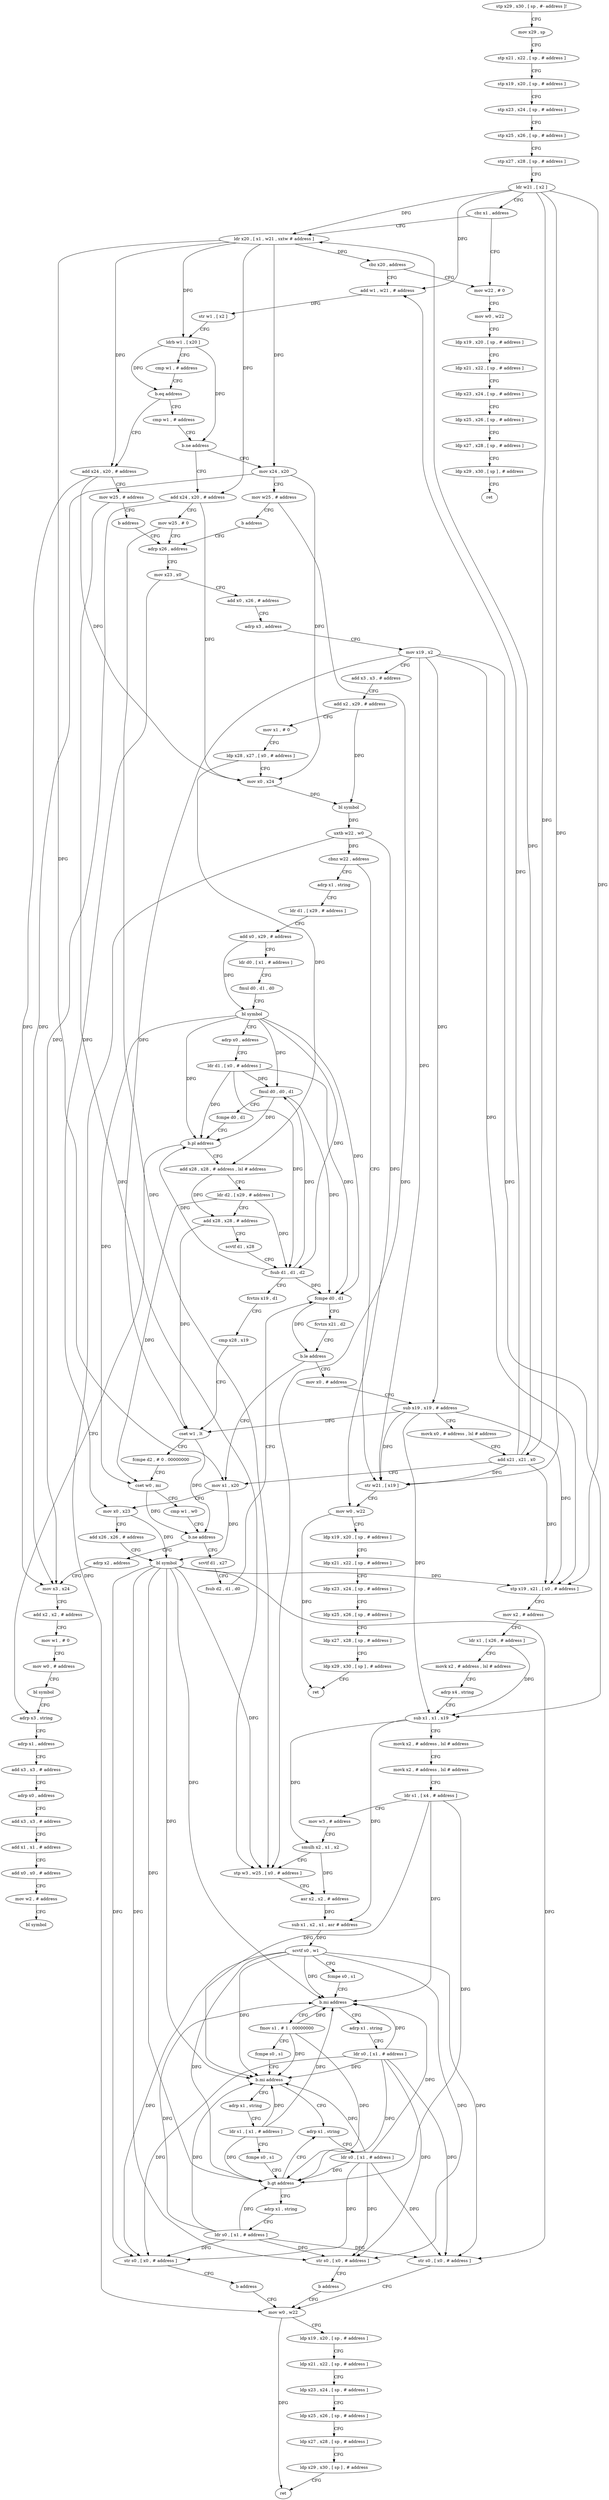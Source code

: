 digraph "func" {
"4273048" [label = "stp x29 , x30 , [ sp , #- address ]!" ]
"4273052" [label = "mov x29 , sp" ]
"4273056" [label = "stp x21 , x22 , [ sp , # address ]" ]
"4273060" [label = "stp x19 , x20 , [ sp , # address ]" ]
"4273064" [label = "stp x23 , x24 , [ sp , # address ]" ]
"4273068" [label = "stp x25 , x26 , [ sp , # address ]" ]
"4273072" [label = "stp x27 , x28 , [ sp , # address ]" ]
"4273076" [label = "ldr w21 , [ x2 ]" ]
"4273080" [label = "cbz x1 , address" ]
"4273216" [label = "mov w22 , # 0" ]
"4273084" [label = "ldr x20 , [ x1 , w21 , sxtw # address ]" ]
"4273220" [label = "mov w0 , w22" ]
"4273224" [label = "ldp x19 , x20 , [ sp , # address ]" ]
"4273228" [label = "ldp x21 , x22 , [ sp , # address ]" ]
"4273232" [label = "ldp x23 , x24 , [ sp , # address ]" ]
"4273236" [label = "ldp x25 , x26 , [ sp , # address ]" ]
"4273240" [label = "ldp x27 , x28 , [ sp , # address ]" ]
"4273244" [label = "ldp x29 , x30 , [ sp ] , # address" ]
"4273248" [label = "ret" ]
"4273088" [label = "cbz x20 , address" ]
"4273092" [label = "add w1 , w21 , # address" ]
"4273096" [label = "str w1 , [ x2 ]" ]
"4273100" [label = "ldrb w1 , [ x20 ]" ]
"4273104" [label = "cmp w1 , # address" ]
"4273108" [label = "b.eq address" ]
"4273272" [label = "add x24 , x20 , # address" ]
"4273112" [label = "cmp w1 , # address" ]
"4273276" [label = "mov w25 , # address" ]
"4273280" [label = "b address" ]
"4273128" [label = "adrp x26 , address" ]
"4273116" [label = "b.ne address" ]
"4273256" [label = "mov x24 , x20" ]
"4273120" [label = "add x24 , x20 , # address" ]
"4273132" [label = "mov x23 , x0" ]
"4273136" [label = "add x0 , x26 , # address" ]
"4273140" [label = "adrp x3 , address" ]
"4273144" [label = "mov x19 , x2" ]
"4273148" [label = "add x3 , x3 , # address" ]
"4273152" [label = "add x2 , x29 , # address" ]
"4273156" [label = "mov x1 , # 0" ]
"4273160" [label = "ldp x28 , x27 , [ x0 , # address ]" ]
"4273164" [label = "mov x0 , x24" ]
"4273168" [label = "bl symbol" ]
"4273172" [label = "uxtb w22 , w0" ]
"4273176" [label = "cbnz w22 , address" ]
"4273288" [label = "adrp x1 , string" ]
"4273180" [label = "str w21 , [ x19 ]" ]
"4273260" [label = "mov w25 , # address" ]
"4273264" [label = "b address" ]
"4273124" [label = "mov w25 , # 0" ]
"4273292" [label = "ldr d1 , [ x29 , # address ]" ]
"4273296" [label = "add x0 , x29 , # address" ]
"4273300" [label = "ldr d0 , [ x1 , # address ]" ]
"4273304" [label = "fmul d0 , d1 , d0" ]
"4273308" [label = "bl symbol" ]
"4273312" [label = "adrp x0 , address" ]
"4273316" [label = "ldr d1 , [ x0 , # address ]" ]
"4273320" [label = "fmul d0 , d0 , d1" ]
"4273324" [label = "fcmpe d0 , d1" ]
"4273328" [label = "b.pl address" ]
"4273632" [label = "adrp x3 , string" ]
"4273332" [label = "add x28 , x28 , # address , lsl # address" ]
"4273184" [label = "mov w0 , w22" ]
"4273188" [label = "ldp x19 , x20 , [ sp , # address ]" ]
"4273192" [label = "ldp x21 , x22 , [ sp , # address ]" ]
"4273196" [label = "ldp x23 , x24 , [ sp , # address ]" ]
"4273200" [label = "ldp x25 , x26 , [ sp , # address ]" ]
"4273204" [label = "ldp x27 , x28 , [ sp , # address ]" ]
"4273208" [label = "ldp x29 , x30 , [ sp ] , # address" ]
"4273212" [label = "ret" ]
"4273636" [label = "adrp x1 , address" ]
"4273640" [label = "add x3 , x3 , # address" ]
"4273644" [label = "adrp x0 , address" ]
"4273648" [label = "add x3 , x3 , # address" ]
"4273652" [label = "add x1 , x1 , # address" ]
"4273656" [label = "add x0 , x0 , # address" ]
"4273660" [label = "mov w2 , # address" ]
"4273664" [label = "bl symbol" ]
"4273336" [label = "ldr d2 , [ x29 , # address ]" ]
"4273340" [label = "add x28 , x28 , # address" ]
"4273344" [label = "scvtf d1 , x28" ]
"4273348" [label = "fsub d1 , d1 , d2" ]
"4273352" [label = "fcvtzs x19 , d1" ]
"4273356" [label = "cmp x28 , x19" ]
"4273360" [label = "cset w1 , lt" ]
"4273364" [label = "fcmpe d2 , # 0 . 00000000" ]
"4273368" [label = "cset w0 , mi" ]
"4273372" [label = "cmp w1 , w0" ]
"4273376" [label = "b.ne address" ]
"4273608" [label = "adrp x2 , address" ]
"4273380" [label = "scvtf d1 , x27" ]
"4273612" [label = "mov x3 , x24" ]
"4273616" [label = "add x2 , x2 , # address" ]
"4273620" [label = "mov w1 , # 0" ]
"4273624" [label = "mov w0 , # address" ]
"4273628" [label = "bl symbol" ]
"4273384" [label = "fsub d2 , d1 , d0" ]
"4273388" [label = "fcmpe d0 , d1" ]
"4273392" [label = "fcvtzs x21 , d2" ]
"4273396" [label = "b.le address" ]
"4273416" [label = "mov x1 , x20" ]
"4273400" [label = "mov x0 , # address" ]
"4273420" [label = "mov x0 , x23" ]
"4273424" [label = "add x26 , x26 , # address" ]
"4273428" [label = "bl symbol" ]
"4273432" [label = "stp x19 , x21 , [ x0 , # address ]" ]
"4273436" [label = "mov x2 , # address" ]
"4273440" [label = "ldr x1 , [ x26 , # address ]" ]
"4273444" [label = "movk x2 , # address , lsl # address" ]
"4273448" [label = "adrp x4 , string" ]
"4273452" [label = "sub x1 , x1 , x19" ]
"4273456" [label = "movk x2 , # address , lsl # address" ]
"4273460" [label = "movk x2 , # address , lsl # address" ]
"4273464" [label = "ldr s1 , [ x4 , # address ]" ]
"4273468" [label = "mov w3 , # address" ]
"4273472" [label = "smulh x2 , x1 , x2" ]
"4273476" [label = "stp w3 , w25 , [ x0 , # address ]" ]
"4273480" [label = "asr x2 , x2 , # address" ]
"4273484" [label = "sub x1 , x2 , x1 , asr # address" ]
"4273488" [label = "scvtf s0 , w1" ]
"4273492" [label = "fcmpe s0 , s1" ]
"4273496" [label = "b.mi address" ]
"4273576" [label = "adrp x1 , string" ]
"4273500" [label = "fmov s1 , # 1 . 00000000" ]
"4273404" [label = "sub x19 , x19 , # address" ]
"4273408" [label = "movk x0 , # address , lsl # address" ]
"4273412" [label = "add x21 , x21 , x0" ]
"4273580" [label = "ldr s0 , [ x1 , # address ]" ]
"4273584" [label = "str s0 , [ x0 , # address ]" ]
"4273588" [label = "b address" ]
"4273540" [label = "mov w0 , w22" ]
"4273504" [label = "fcmpe s0 , s1" ]
"4273508" [label = "b.mi address" ]
"4273592" [label = "adrp x1 , string" ]
"4273512" [label = "adrp x1 , string" ]
"4273544" [label = "ldp x19 , x20 , [ sp , # address ]" ]
"4273548" [label = "ldp x21 , x22 , [ sp , # address ]" ]
"4273552" [label = "ldp x23 , x24 , [ sp , # address ]" ]
"4273556" [label = "ldp x25 , x26 , [ sp , # address ]" ]
"4273560" [label = "ldp x27 , x28 , [ sp , # address ]" ]
"4273564" [label = "ldp x29 , x30 , [ sp ] , # address" ]
"4273568" [label = "ret" ]
"4273596" [label = "ldr s0 , [ x1 , # address ]" ]
"4273600" [label = "str s0 , [ x0 , # address ]" ]
"4273604" [label = "b address" ]
"4273516" [label = "ldr s1 , [ x1 , # address ]" ]
"4273520" [label = "fcmpe s0 , s1" ]
"4273524" [label = "b.gt address" ]
"4273528" [label = "adrp x1 , string" ]
"4273532" [label = "ldr s0 , [ x1 , # address ]" ]
"4273536" [label = "str s0 , [ x0 , # address ]" ]
"4273048" -> "4273052" [ label = "CFG" ]
"4273052" -> "4273056" [ label = "CFG" ]
"4273056" -> "4273060" [ label = "CFG" ]
"4273060" -> "4273064" [ label = "CFG" ]
"4273064" -> "4273068" [ label = "CFG" ]
"4273068" -> "4273072" [ label = "CFG" ]
"4273072" -> "4273076" [ label = "CFG" ]
"4273076" -> "4273080" [ label = "CFG" ]
"4273076" -> "4273084" [ label = "DFG" ]
"4273076" -> "4273092" [ label = "DFG" ]
"4273076" -> "4273180" [ label = "DFG" ]
"4273076" -> "4273432" [ label = "DFG" ]
"4273076" -> "4273412" [ label = "DFG" ]
"4273080" -> "4273216" [ label = "CFG" ]
"4273080" -> "4273084" [ label = "CFG" ]
"4273216" -> "4273220" [ label = "CFG" ]
"4273084" -> "4273088" [ label = "DFG" ]
"4273084" -> "4273100" [ label = "DFG" ]
"4273084" -> "4273272" [ label = "DFG" ]
"4273084" -> "4273256" [ label = "DFG" ]
"4273084" -> "4273120" [ label = "DFG" ]
"4273084" -> "4273416" [ label = "DFG" ]
"4273220" -> "4273224" [ label = "CFG" ]
"4273224" -> "4273228" [ label = "CFG" ]
"4273228" -> "4273232" [ label = "CFG" ]
"4273232" -> "4273236" [ label = "CFG" ]
"4273236" -> "4273240" [ label = "CFG" ]
"4273240" -> "4273244" [ label = "CFG" ]
"4273244" -> "4273248" [ label = "CFG" ]
"4273088" -> "4273216" [ label = "CFG" ]
"4273088" -> "4273092" [ label = "CFG" ]
"4273092" -> "4273096" [ label = "DFG" ]
"4273096" -> "4273100" [ label = "CFG" ]
"4273100" -> "4273104" [ label = "CFG" ]
"4273100" -> "4273108" [ label = "DFG" ]
"4273100" -> "4273116" [ label = "DFG" ]
"4273104" -> "4273108" [ label = "CFG" ]
"4273108" -> "4273272" [ label = "CFG" ]
"4273108" -> "4273112" [ label = "CFG" ]
"4273272" -> "4273276" [ label = "CFG" ]
"4273272" -> "4273164" [ label = "DFG" ]
"4273272" -> "4273612" [ label = "DFG" ]
"4273112" -> "4273116" [ label = "CFG" ]
"4273276" -> "4273280" [ label = "CFG" ]
"4273276" -> "4273476" [ label = "DFG" ]
"4273280" -> "4273128" [ label = "CFG" ]
"4273128" -> "4273132" [ label = "CFG" ]
"4273116" -> "4273256" [ label = "CFG" ]
"4273116" -> "4273120" [ label = "CFG" ]
"4273256" -> "4273260" [ label = "CFG" ]
"4273256" -> "4273164" [ label = "DFG" ]
"4273256" -> "4273612" [ label = "DFG" ]
"4273120" -> "4273124" [ label = "CFG" ]
"4273120" -> "4273164" [ label = "DFG" ]
"4273120" -> "4273612" [ label = "DFG" ]
"4273132" -> "4273136" [ label = "CFG" ]
"4273132" -> "4273420" [ label = "DFG" ]
"4273136" -> "4273140" [ label = "CFG" ]
"4273140" -> "4273144" [ label = "CFG" ]
"4273144" -> "4273148" [ label = "CFG" ]
"4273144" -> "4273180" [ label = "DFG" ]
"4273144" -> "4273360" [ label = "DFG" ]
"4273144" -> "4273432" [ label = "DFG" ]
"4273144" -> "4273452" [ label = "DFG" ]
"4273144" -> "4273404" [ label = "DFG" ]
"4273148" -> "4273152" [ label = "CFG" ]
"4273152" -> "4273156" [ label = "CFG" ]
"4273152" -> "4273168" [ label = "DFG" ]
"4273156" -> "4273160" [ label = "CFG" ]
"4273160" -> "4273164" [ label = "CFG" ]
"4273160" -> "4273332" [ label = "DFG" ]
"4273164" -> "4273168" [ label = "DFG" ]
"4273168" -> "4273172" [ label = "DFG" ]
"4273172" -> "4273176" [ label = "DFG" ]
"4273172" -> "4273184" [ label = "DFG" ]
"4273172" -> "4273540" [ label = "DFG" ]
"4273176" -> "4273288" [ label = "CFG" ]
"4273176" -> "4273180" [ label = "CFG" ]
"4273288" -> "4273292" [ label = "CFG" ]
"4273180" -> "4273184" [ label = "CFG" ]
"4273260" -> "4273264" [ label = "CFG" ]
"4273260" -> "4273476" [ label = "DFG" ]
"4273264" -> "4273128" [ label = "CFG" ]
"4273124" -> "4273128" [ label = "CFG" ]
"4273124" -> "4273476" [ label = "DFG" ]
"4273292" -> "4273296" [ label = "CFG" ]
"4273296" -> "4273300" [ label = "CFG" ]
"4273296" -> "4273308" [ label = "DFG" ]
"4273300" -> "4273304" [ label = "CFG" ]
"4273304" -> "4273308" [ label = "CFG" ]
"4273308" -> "4273312" [ label = "CFG" ]
"4273308" -> "4273320" [ label = "DFG" ]
"4273308" -> "4273328" [ label = "DFG" ]
"4273308" -> "4273388" [ label = "DFG" ]
"4273308" -> "4273348" [ label = "DFG" ]
"4273308" -> "4273368" [ label = "DFG" ]
"4273312" -> "4273316" [ label = "CFG" ]
"4273316" -> "4273320" [ label = "DFG" ]
"4273316" -> "4273328" [ label = "DFG" ]
"4273316" -> "4273348" [ label = "DFG" ]
"4273316" -> "4273388" [ label = "DFG" ]
"4273320" -> "4273324" [ label = "CFG" ]
"4273320" -> "4273328" [ label = "DFG" ]
"4273320" -> "4273388" [ label = "DFG" ]
"4273324" -> "4273328" [ label = "CFG" ]
"4273328" -> "4273632" [ label = "CFG" ]
"4273328" -> "4273332" [ label = "CFG" ]
"4273632" -> "4273636" [ label = "CFG" ]
"4273332" -> "4273336" [ label = "CFG" ]
"4273332" -> "4273340" [ label = "DFG" ]
"4273184" -> "4273188" [ label = "CFG" ]
"4273184" -> "4273212" [ label = "DFG" ]
"4273188" -> "4273192" [ label = "CFG" ]
"4273192" -> "4273196" [ label = "CFG" ]
"4273196" -> "4273200" [ label = "CFG" ]
"4273200" -> "4273204" [ label = "CFG" ]
"4273204" -> "4273208" [ label = "CFG" ]
"4273208" -> "4273212" [ label = "CFG" ]
"4273636" -> "4273640" [ label = "CFG" ]
"4273640" -> "4273644" [ label = "CFG" ]
"4273644" -> "4273648" [ label = "CFG" ]
"4273648" -> "4273652" [ label = "CFG" ]
"4273652" -> "4273656" [ label = "CFG" ]
"4273656" -> "4273660" [ label = "CFG" ]
"4273660" -> "4273664" [ label = "CFG" ]
"4273336" -> "4273340" [ label = "CFG" ]
"4273336" -> "4273348" [ label = "DFG" ]
"4273336" -> "4273368" [ label = "DFG" ]
"4273340" -> "4273344" [ label = "CFG" ]
"4273340" -> "4273360" [ label = "DFG" ]
"4273344" -> "4273348" [ label = "CFG" ]
"4273348" -> "4273352" [ label = "CFG" ]
"4273348" -> "4273320" [ label = "DFG" ]
"4273348" -> "4273328" [ label = "DFG" ]
"4273348" -> "4273388" [ label = "DFG" ]
"4273352" -> "4273356" [ label = "CFG" ]
"4273356" -> "4273360" [ label = "CFG" ]
"4273360" -> "4273364" [ label = "CFG" ]
"4273360" -> "4273376" [ label = "DFG" ]
"4273364" -> "4273368" [ label = "CFG" ]
"4273368" -> "4273372" [ label = "CFG" ]
"4273368" -> "4273376" [ label = "DFG" ]
"4273372" -> "4273376" [ label = "CFG" ]
"4273376" -> "4273608" [ label = "CFG" ]
"4273376" -> "4273380" [ label = "CFG" ]
"4273608" -> "4273612" [ label = "CFG" ]
"4273380" -> "4273384" [ label = "CFG" ]
"4273612" -> "4273616" [ label = "CFG" ]
"4273616" -> "4273620" [ label = "CFG" ]
"4273620" -> "4273624" [ label = "CFG" ]
"4273624" -> "4273628" [ label = "CFG" ]
"4273628" -> "4273632" [ label = "CFG" ]
"4273384" -> "4273388" [ label = "CFG" ]
"4273388" -> "4273392" [ label = "CFG" ]
"4273388" -> "4273396" [ label = "DFG" ]
"4273392" -> "4273396" [ label = "CFG" ]
"4273396" -> "4273416" [ label = "CFG" ]
"4273396" -> "4273400" [ label = "CFG" ]
"4273416" -> "4273420" [ label = "CFG" ]
"4273416" -> "4273428" [ label = "DFG" ]
"4273400" -> "4273404" [ label = "CFG" ]
"4273420" -> "4273424" [ label = "CFG" ]
"4273420" -> "4273428" [ label = "DFG" ]
"4273424" -> "4273428" [ label = "CFG" ]
"4273428" -> "4273432" [ label = "DFG" ]
"4273428" -> "4273476" [ label = "DFG" ]
"4273428" -> "4273584" [ label = "DFG" ]
"4273428" -> "4273600" [ label = "DFG" ]
"4273428" -> "4273536" [ label = "DFG" ]
"4273428" -> "4273496" [ label = "DFG" ]
"4273428" -> "4273508" [ label = "DFG" ]
"4273428" -> "4273524" [ label = "DFG" ]
"4273432" -> "4273436" [ label = "CFG" ]
"4273436" -> "4273440" [ label = "CFG" ]
"4273440" -> "4273444" [ label = "CFG" ]
"4273440" -> "4273452" [ label = "DFG" ]
"4273444" -> "4273448" [ label = "CFG" ]
"4273448" -> "4273452" [ label = "CFG" ]
"4273452" -> "4273456" [ label = "CFG" ]
"4273452" -> "4273472" [ label = "DFG" ]
"4273452" -> "4273484" [ label = "DFG" ]
"4273456" -> "4273460" [ label = "CFG" ]
"4273460" -> "4273464" [ label = "CFG" ]
"4273464" -> "4273468" [ label = "CFG" ]
"4273464" -> "4273496" [ label = "DFG" ]
"4273464" -> "4273508" [ label = "DFG" ]
"4273464" -> "4273524" [ label = "DFG" ]
"4273468" -> "4273472" [ label = "CFG" ]
"4273472" -> "4273476" [ label = "CFG" ]
"4273472" -> "4273480" [ label = "DFG" ]
"4273476" -> "4273480" [ label = "CFG" ]
"4273480" -> "4273484" [ label = "DFG" ]
"4273484" -> "4273488" [ label = "DFG" ]
"4273488" -> "4273492" [ label = "CFG" ]
"4273488" -> "4273496" [ label = "DFG" ]
"4273488" -> "4273584" [ label = "DFG" ]
"4273488" -> "4273508" [ label = "DFG" ]
"4273488" -> "4273600" [ label = "DFG" ]
"4273488" -> "4273524" [ label = "DFG" ]
"4273488" -> "4273536" [ label = "DFG" ]
"4273492" -> "4273496" [ label = "CFG" ]
"4273496" -> "4273576" [ label = "CFG" ]
"4273496" -> "4273500" [ label = "CFG" ]
"4273576" -> "4273580" [ label = "CFG" ]
"4273500" -> "4273504" [ label = "CFG" ]
"4273500" -> "4273496" [ label = "DFG" ]
"4273500" -> "4273508" [ label = "DFG" ]
"4273500" -> "4273524" [ label = "DFG" ]
"4273404" -> "4273408" [ label = "CFG" ]
"4273404" -> "4273360" [ label = "DFG" ]
"4273404" -> "4273432" [ label = "DFG" ]
"4273404" -> "4273452" [ label = "DFG" ]
"4273404" -> "4273180" [ label = "DFG" ]
"4273408" -> "4273412" [ label = "CFG" ]
"4273412" -> "4273416" [ label = "CFG" ]
"4273412" -> "4273084" [ label = "DFG" ]
"4273412" -> "4273092" [ label = "DFG" ]
"4273412" -> "4273180" [ label = "DFG" ]
"4273412" -> "4273432" [ label = "DFG" ]
"4273580" -> "4273584" [ label = "DFG" ]
"4273580" -> "4273496" [ label = "DFG" ]
"4273580" -> "4273508" [ label = "DFG" ]
"4273580" -> "4273600" [ label = "DFG" ]
"4273580" -> "4273524" [ label = "DFG" ]
"4273580" -> "4273536" [ label = "DFG" ]
"4273584" -> "4273588" [ label = "CFG" ]
"4273588" -> "4273540" [ label = "CFG" ]
"4273540" -> "4273544" [ label = "CFG" ]
"4273540" -> "4273568" [ label = "DFG" ]
"4273504" -> "4273508" [ label = "CFG" ]
"4273508" -> "4273592" [ label = "CFG" ]
"4273508" -> "4273512" [ label = "CFG" ]
"4273592" -> "4273596" [ label = "CFG" ]
"4273512" -> "4273516" [ label = "CFG" ]
"4273544" -> "4273548" [ label = "CFG" ]
"4273548" -> "4273552" [ label = "CFG" ]
"4273552" -> "4273556" [ label = "CFG" ]
"4273556" -> "4273560" [ label = "CFG" ]
"4273560" -> "4273564" [ label = "CFG" ]
"4273564" -> "4273568" [ label = "CFG" ]
"4273596" -> "4273600" [ label = "DFG" ]
"4273596" -> "4273584" [ label = "DFG" ]
"4273596" -> "4273496" [ label = "DFG" ]
"4273596" -> "4273508" [ label = "DFG" ]
"4273596" -> "4273524" [ label = "DFG" ]
"4273596" -> "4273536" [ label = "DFG" ]
"4273600" -> "4273604" [ label = "CFG" ]
"4273604" -> "4273540" [ label = "CFG" ]
"4273516" -> "4273520" [ label = "CFG" ]
"4273516" -> "4273496" [ label = "DFG" ]
"4273516" -> "4273508" [ label = "DFG" ]
"4273516" -> "4273524" [ label = "DFG" ]
"4273520" -> "4273524" [ label = "CFG" ]
"4273524" -> "4273592" [ label = "CFG" ]
"4273524" -> "4273528" [ label = "CFG" ]
"4273528" -> "4273532" [ label = "CFG" ]
"4273532" -> "4273536" [ label = "DFG" ]
"4273532" -> "4273584" [ label = "DFG" ]
"4273532" -> "4273600" [ label = "DFG" ]
"4273532" -> "4273496" [ label = "DFG" ]
"4273532" -> "4273508" [ label = "DFG" ]
"4273532" -> "4273524" [ label = "DFG" ]
"4273536" -> "4273540" [ label = "CFG" ]
}
